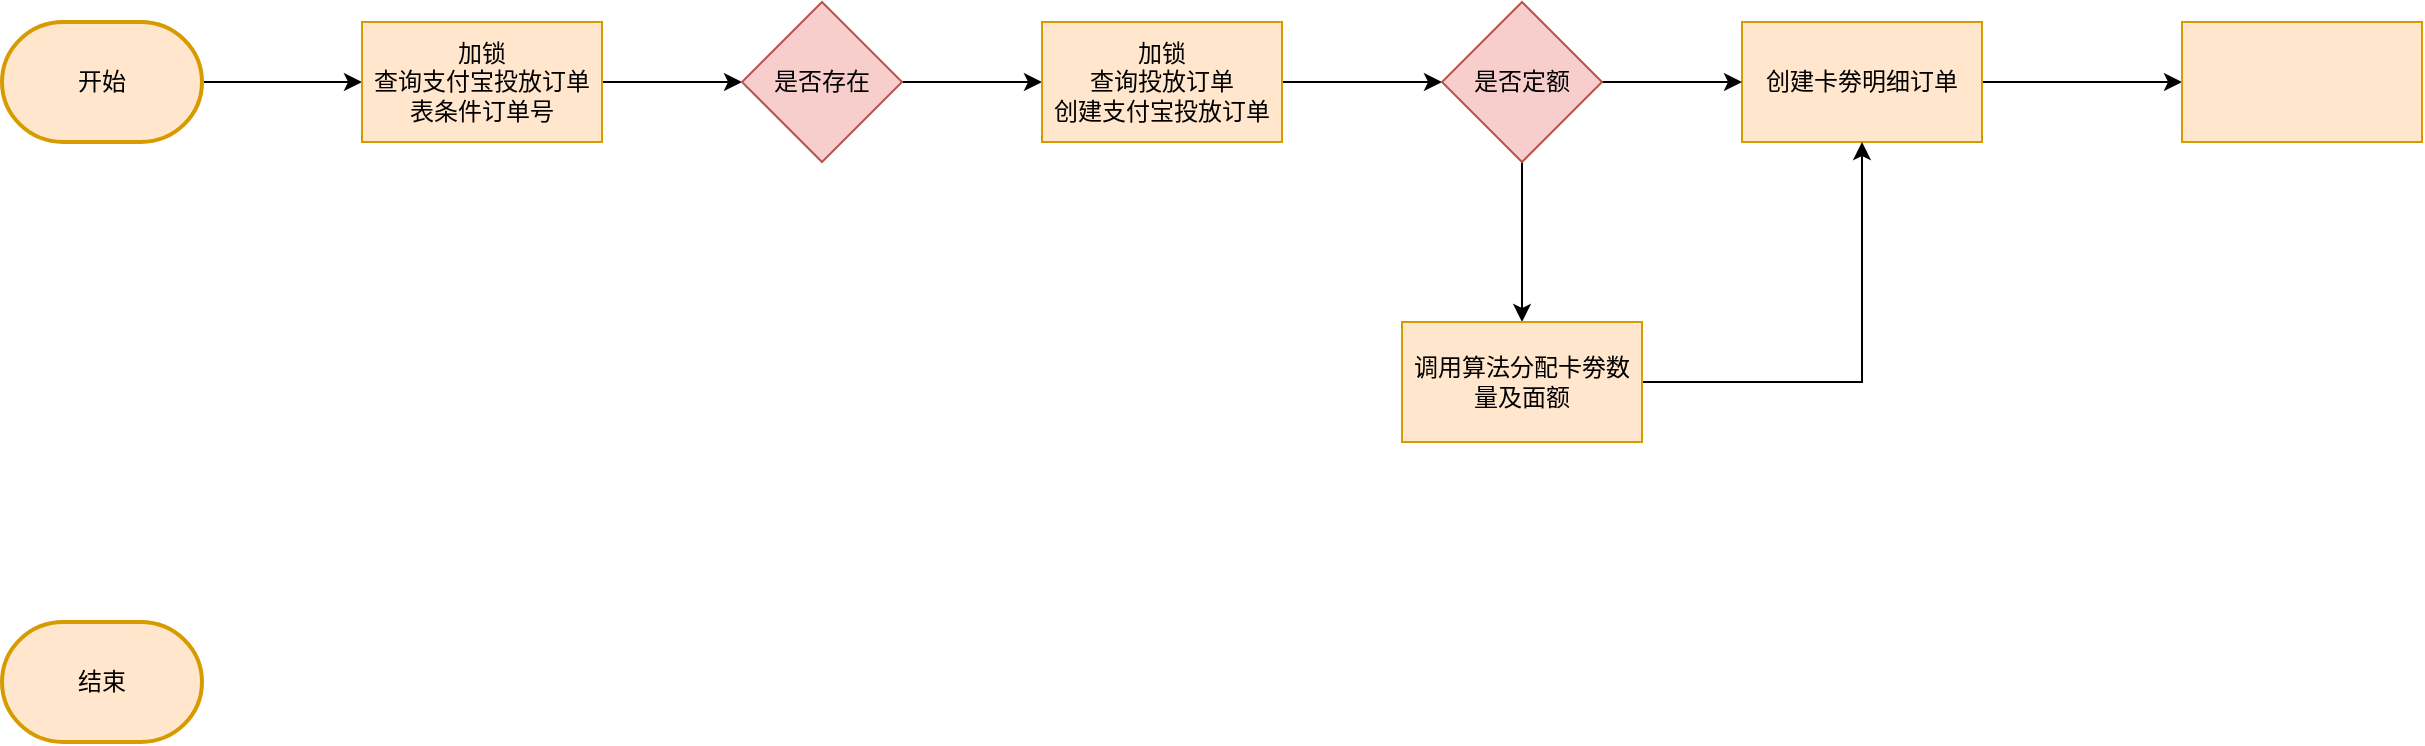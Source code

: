 <mxfile version="24.0.0" type="github">
  <diagram name="第 1 页" id="8frAWVtzLvTuzlNs_-fz">
    <mxGraphModel dx="1434" dy="737" grid="1" gridSize="10" guides="1" tooltips="1" connect="1" arrows="1" fold="1" page="1" pageScale="1" pageWidth="1654" pageHeight="2336" math="0" shadow="0">
      <root>
        <mxCell id="0" />
        <mxCell id="1" parent="0" />
        <mxCell id="g6f9Jw1fsvvUWU2UvQlF-10" value="" style="edgeStyle=orthogonalEdgeStyle;rounded=0;orthogonalLoop=1;jettySize=auto;html=1;" edge="1" parent="1" source="g6f9Jw1fsvvUWU2UvQlF-1" target="g6f9Jw1fsvvUWU2UvQlF-2">
          <mxGeometry relative="1" as="geometry" />
        </mxCell>
        <mxCell id="g6f9Jw1fsvvUWU2UvQlF-1" value="开始" style="strokeWidth=2;html=1;shape=mxgraph.flowchart.terminator;whiteSpace=wrap;fillColor=#ffe6cc;strokeColor=#d79b00;" vertex="1" parent="1">
          <mxGeometry x="170" y="110" width="100" height="60" as="geometry" />
        </mxCell>
        <mxCell id="g6f9Jw1fsvvUWU2UvQlF-11" value="" style="edgeStyle=orthogonalEdgeStyle;rounded=0;orthogonalLoop=1;jettySize=auto;html=1;" edge="1" parent="1" source="g6f9Jw1fsvvUWU2UvQlF-2" target="g6f9Jw1fsvvUWU2UvQlF-3">
          <mxGeometry relative="1" as="geometry" />
        </mxCell>
        <mxCell id="g6f9Jw1fsvvUWU2UvQlF-2" value="加锁&lt;div&gt;查询支付宝投放订单表条件订单号&lt;/div&gt;" style="rounded=0;whiteSpace=wrap;html=1;fillColor=#ffe6cc;strokeColor=#d79b00;" vertex="1" parent="1">
          <mxGeometry x="350" y="110" width="120" height="60" as="geometry" />
        </mxCell>
        <mxCell id="g6f9Jw1fsvvUWU2UvQlF-12" value="" style="edgeStyle=orthogonalEdgeStyle;rounded=0;orthogonalLoop=1;jettySize=auto;html=1;" edge="1" parent="1" source="g6f9Jw1fsvvUWU2UvQlF-3" target="g6f9Jw1fsvvUWU2UvQlF-4">
          <mxGeometry relative="1" as="geometry" />
        </mxCell>
        <mxCell id="g6f9Jw1fsvvUWU2UvQlF-3" value="是否存在" style="rhombus;whiteSpace=wrap;html=1;fillColor=#f8cecc;strokeColor=#b85450;" vertex="1" parent="1">
          <mxGeometry x="540" y="100" width="80" height="80" as="geometry" />
        </mxCell>
        <mxCell id="g6f9Jw1fsvvUWU2UvQlF-13" value="" style="edgeStyle=orthogonalEdgeStyle;rounded=0;orthogonalLoop=1;jettySize=auto;html=1;" edge="1" parent="1" source="g6f9Jw1fsvvUWU2UvQlF-4" target="g6f9Jw1fsvvUWU2UvQlF-6">
          <mxGeometry relative="1" as="geometry" />
        </mxCell>
        <mxCell id="g6f9Jw1fsvvUWU2UvQlF-4" value="加锁&lt;div&gt;查询投放订单&lt;br&gt;&lt;div&gt;创建支付宝投放订单&lt;/div&gt;&lt;/div&gt;" style="rounded=0;whiteSpace=wrap;html=1;fillColor=#ffe6cc;strokeColor=#d79b00;" vertex="1" parent="1">
          <mxGeometry x="690" y="110" width="120" height="60" as="geometry" />
        </mxCell>
        <mxCell id="g6f9Jw1fsvvUWU2UvQlF-15" value="" style="edgeStyle=orthogonalEdgeStyle;rounded=0;orthogonalLoop=1;jettySize=auto;html=1;" edge="1" parent="1" source="g6f9Jw1fsvvUWU2UvQlF-5" target="g6f9Jw1fsvvUWU2UvQlF-9">
          <mxGeometry relative="1" as="geometry" />
        </mxCell>
        <mxCell id="g6f9Jw1fsvvUWU2UvQlF-5" value="创建卡劵明细订单" style="rounded=0;whiteSpace=wrap;html=1;fillColor=#ffe6cc;strokeColor=#d79b00;" vertex="1" parent="1">
          <mxGeometry x="1040" y="110" width="120" height="60" as="geometry" />
        </mxCell>
        <mxCell id="g6f9Jw1fsvvUWU2UvQlF-14" value="" style="edgeStyle=orthogonalEdgeStyle;rounded=0;orthogonalLoop=1;jettySize=auto;html=1;" edge="1" parent="1" source="g6f9Jw1fsvvUWU2UvQlF-6" target="g6f9Jw1fsvvUWU2UvQlF-5">
          <mxGeometry relative="1" as="geometry" />
        </mxCell>
        <mxCell id="g6f9Jw1fsvvUWU2UvQlF-17" value="" style="edgeStyle=orthogonalEdgeStyle;rounded=0;orthogonalLoop=1;jettySize=auto;html=1;" edge="1" parent="1" source="g6f9Jw1fsvvUWU2UvQlF-6" target="g6f9Jw1fsvvUWU2UvQlF-8">
          <mxGeometry relative="1" as="geometry" />
        </mxCell>
        <mxCell id="g6f9Jw1fsvvUWU2UvQlF-6" value="是否定额" style="rhombus;whiteSpace=wrap;html=1;fillColor=#f8cecc;strokeColor=#b85450;" vertex="1" parent="1">
          <mxGeometry x="890" y="100" width="80" height="80" as="geometry" />
        </mxCell>
        <mxCell id="g6f9Jw1fsvvUWU2UvQlF-16" style="edgeStyle=orthogonalEdgeStyle;rounded=0;orthogonalLoop=1;jettySize=auto;html=1;" edge="1" parent="1" source="g6f9Jw1fsvvUWU2UvQlF-8" target="g6f9Jw1fsvvUWU2UvQlF-5">
          <mxGeometry relative="1" as="geometry" />
        </mxCell>
        <mxCell id="g6f9Jw1fsvvUWU2UvQlF-8" value="调用算法分配卡劵数量及面额" style="rounded=0;whiteSpace=wrap;html=1;fillColor=#ffe6cc;strokeColor=#d79b00;" vertex="1" parent="1">
          <mxGeometry x="870" y="260" width="120" height="60" as="geometry" />
        </mxCell>
        <mxCell id="g6f9Jw1fsvvUWU2UvQlF-9" value="" style="rounded=0;whiteSpace=wrap;html=1;fillColor=#ffe6cc;strokeColor=#d79b00;" vertex="1" parent="1">
          <mxGeometry x="1260" y="110" width="120" height="60" as="geometry" />
        </mxCell>
        <mxCell id="g6f9Jw1fsvvUWU2UvQlF-18" value="结束" style="strokeWidth=2;html=1;shape=mxgraph.flowchart.terminator;whiteSpace=wrap;fillColor=#ffe6cc;strokeColor=#d79b00;" vertex="1" parent="1">
          <mxGeometry x="170" y="410" width="100" height="60" as="geometry" />
        </mxCell>
      </root>
    </mxGraphModel>
  </diagram>
</mxfile>
